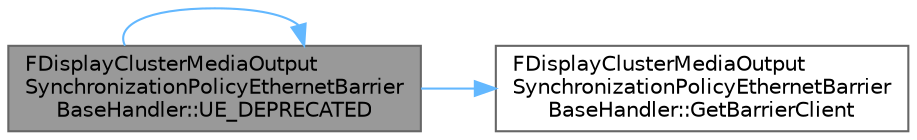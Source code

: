 digraph "FDisplayClusterMediaOutputSynchronizationPolicyEthernetBarrierBaseHandler::UE_DEPRECATED"
{
 // INTERACTIVE_SVG=YES
 // LATEX_PDF_SIZE
  bgcolor="transparent";
  edge [fontname=Helvetica,fontsize=10,labelfontname=Helvetica,labelfontsize=10];
  node [fontname=Helvetica,fontsize=10,shape=box,height=0.2,width=0.4];
  rankdir="LR";
  Node1 [id="Node000001",label="FDisplayClusterMediaOutput\lSynchronizationPolicyEthernetBarrier\lBaseHandler::UE_DEPRECATED",height=0.2,width=0.4,color="gray40", fillcolor="grey60", style="filled", fontcolor="black",tooltip="Returns barrier client created for this sync policy."];
  Node1 -> Node2 [id="edge1_Node000001_Node000002",color="steelblue1",style="solid",tooltip=" "];
  Node2 [id="Node000002",label="FDisplayClusterMediaOutput\lSynchronizationPolicyEthernetBarrier\lBaseHandler::GetBarrierClient",height=0.2,width=0.4,color="grey40", fillcolor="white", style="filled",URL="$d7/d90/classFDisplayClusterMediaOutputSynchronizationPolicyEthernetBarrierBaseHandler.html#a5aaf7eb49d6f1646fd469ff56abff8a5",tooltip="Returns barrier client created for this sync policy."];
  Node1 -> Node1 [id="edge2_Node000001_Node000001",color="steelblue1",style="solid",tooltip=" "];
}

